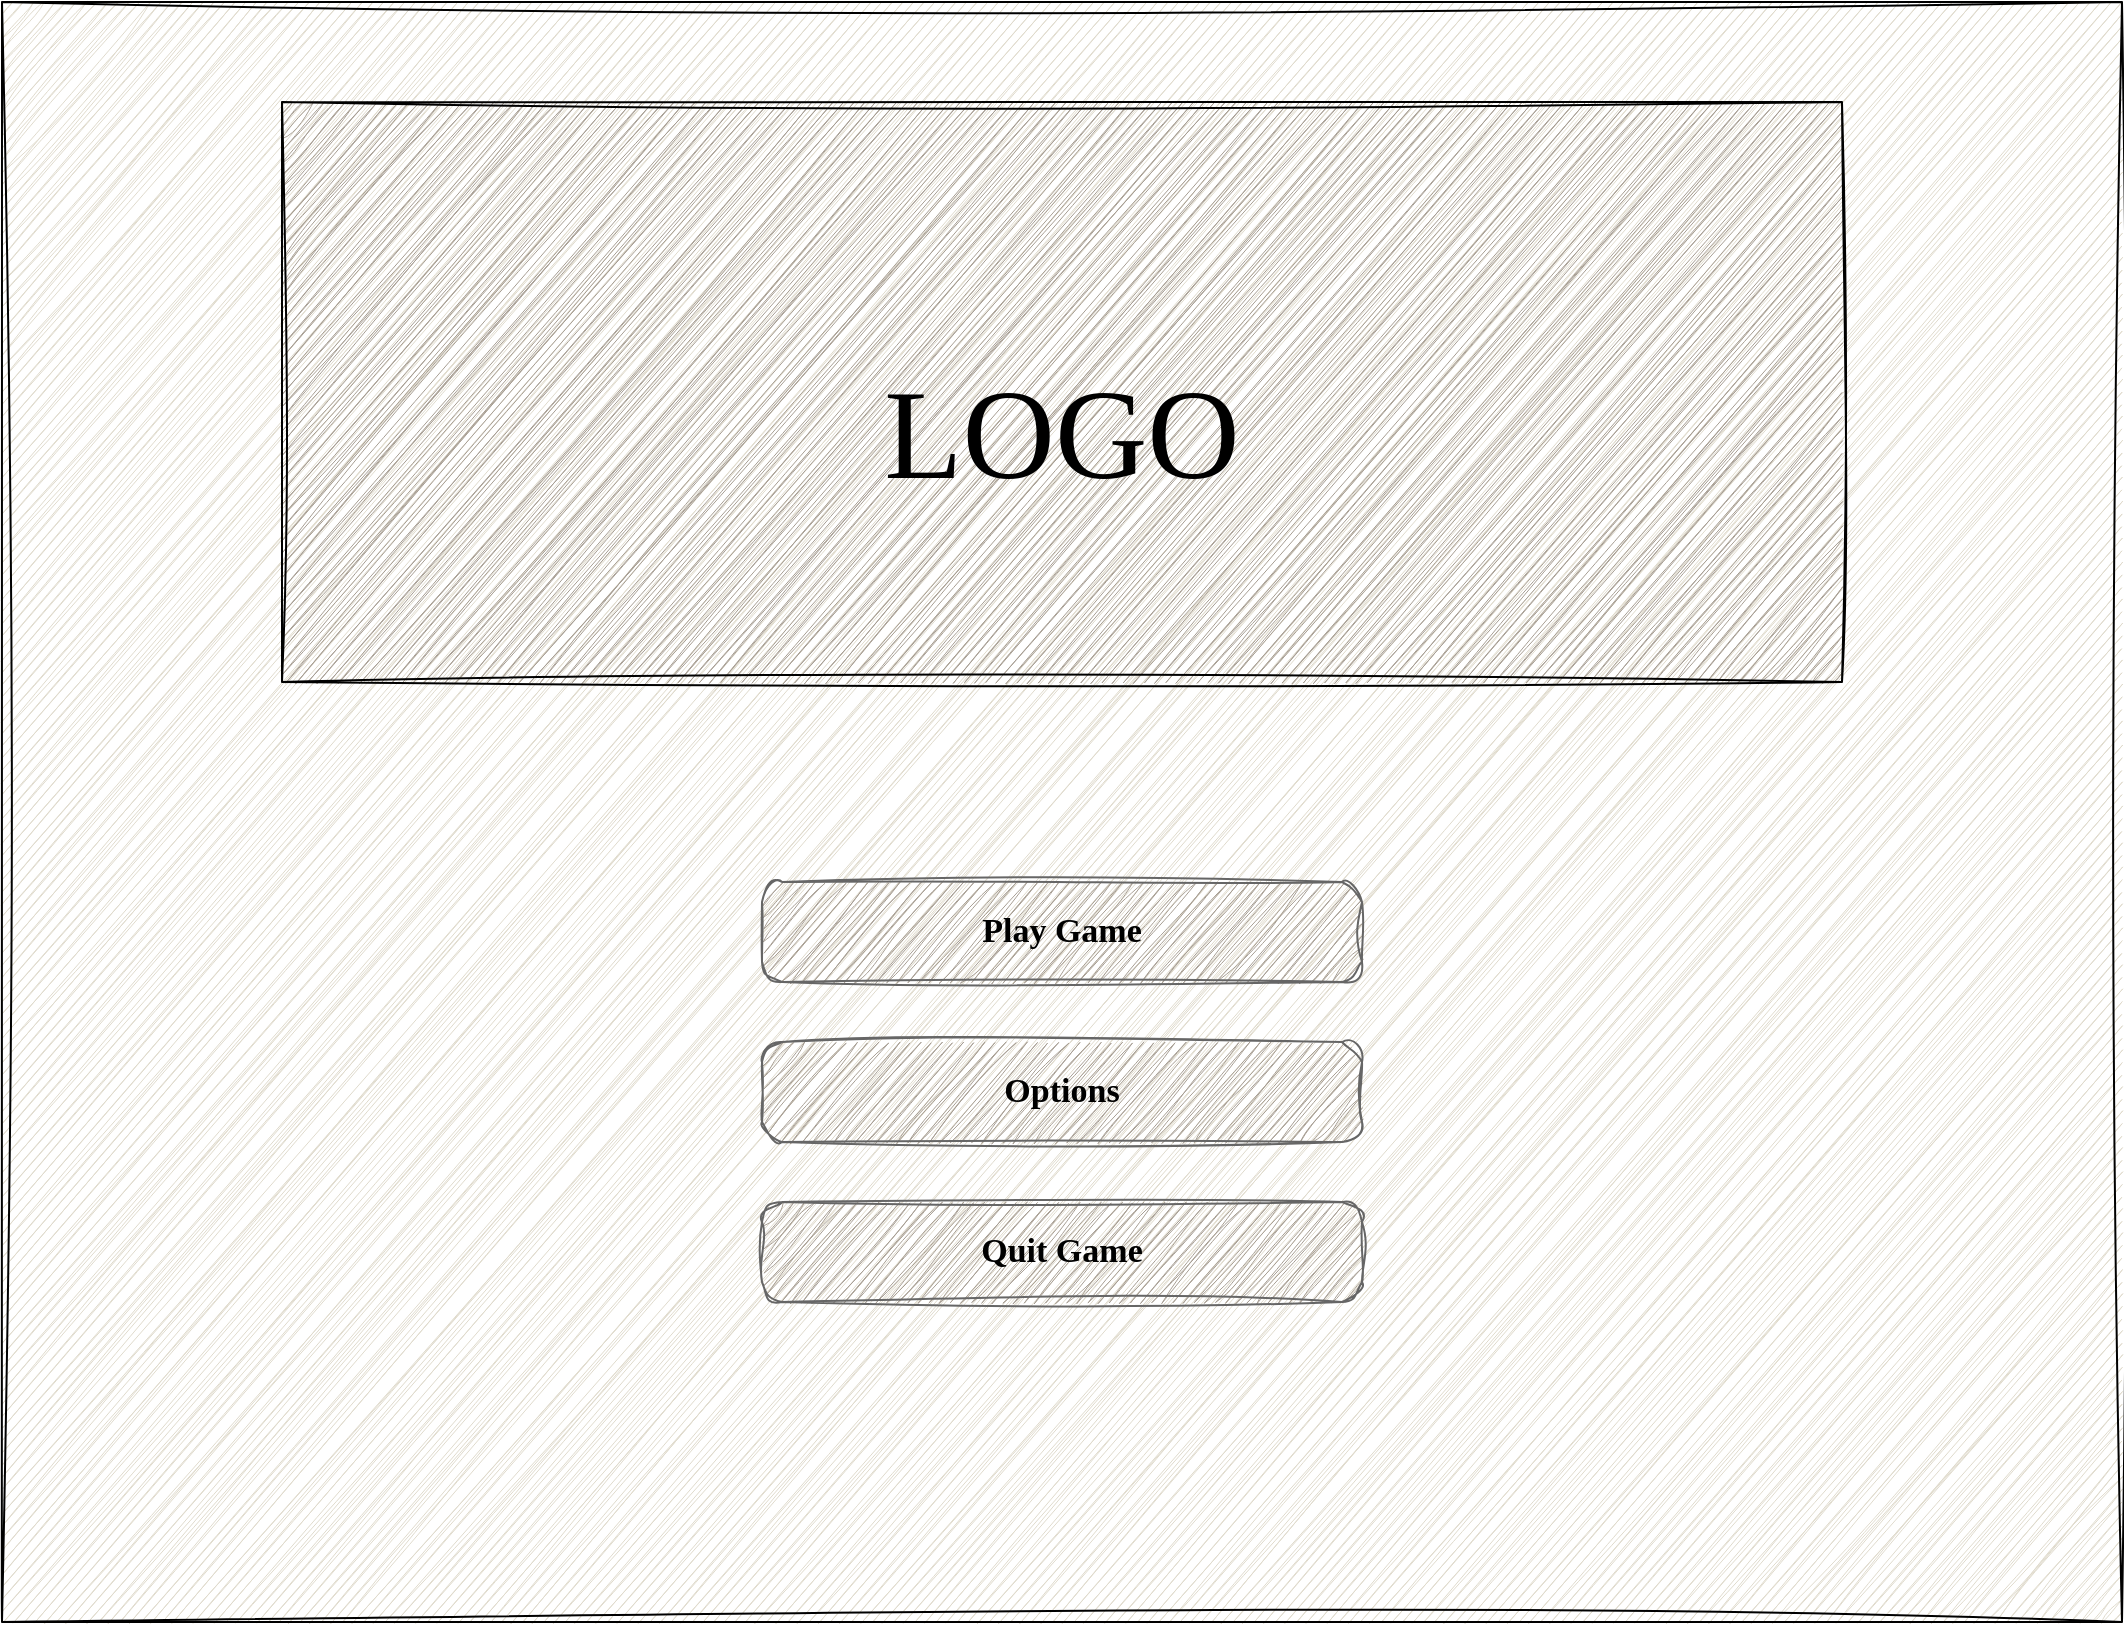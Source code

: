 <mxfile version="24.7.17">
  <diagram name="Page-1" id="03018318-947c-dd8e-b7a3-06fadd420f32">
    <mxGraphModel dx="1434" dy="754" grid="1" gridSize="10" guides="1" tooltips="1" connect="1" arrows="1" fold="1" page="1" pageScale="1" pageWidth="1100" pageHeight="850" background="none" math="0" shadow="0">
      <root>
        <mxCell id="0" />
        <mxCell id="1" parent="0" />
        <mxCell id="677b7b8949515195-1" value="" style="whiteSpace=wrap;html=1;rounded=0;shadow=0;labelBackgroundColor=none;strokeColor=#000000;strokeWidth=1;fillColor=#e0dbcd;fontFamily=Verdana;fontSize=12;fontColor=#000000;align=center;comic=1;glass=0;sketch=1;curveFitting=1;jiggle=2;" parent="1" vertex="1">
          <mxGeometry x="20" y="20" width="1060" height="810" as="geometry" />
        </mxCell>
        <mxCell id="677b7b8949515195-2" value="&lt;font style=&quot;font-size: 64px;&quot;&gt;LOGO&lt;/font&gt;" style="whiteSpace=wrap;html=1;rounded=0;shadow=0;labelBackgroundColor=none;strokeWidth=1;fontFamily=Cabin Sketch;fontSize=128;align=center;comic=1;fillColor=#a89f94;sketch=1;curveFitting=1;jiggle=2;fontSource=https%3A%2F%2Ffonts.googleapis.com%2Fcss%3Ffamily%3DCabin%2BSketch;" parent="1" vertex="1">
          <mxGeometry x="160" y="70" width="780" height="290" as="geometry" />
        </mxCell>
        <mxCell id="zoR_4AAuzc3p54MubUYO-1" value="Play Game" style="strokeWidth=1;shadow=0;dashed=0;align=center;html=1;shape=mxgraph.mockup.buttons.button;strokeColor=#666666;fontColor=#000000;mainText=;buttonStyle=round;fontSize=17;fontStyle=1;fillColor=#a89f94;whiteSpace=wrap;sketch=1;hachureGap=4;jiggle=2;curveFitting=1;fontFamily=Cabin Sketch;fontSource=https%3A%2F%2Ffonts.googleapis.com%2Fcss%3Ffamily%3DCabin%2BSketch;" vertex="1" parent="1">
          <mxGeometry x="400" y="460" width="300" height="50" as="geometry" />
        </mxCell>
        <mxCell id="zoR_4AAuzc3p54MubUYO-2" value="Options" style="strokeWidth=1;shadow=0;dashed=0;align=center;html=1;shape=mxgraph.mockup.buttons.button;strokeColor=#666666;fontColor=#000000;mainText=;buttonStyle=round;fontSize=17;fontStyle=1;fillColor=#a89f94;whiteSpace=wrap;sketch=1;hachureGap=4;jiggle=2;curveFitting=1;fontFamily=Cabin Sketch;fontSource=https%3A%2F%2Ffonts.googleapis.com%2Fcss%3Ffamily%3DCabin%2BSketch;" vertex="1" parent="1">
          <mxGeometry x="400" y="540" width="300" height="50" as="geometry" />
        </mxCell>
        <mxCell id="zoR_4AAuzc3p54MubUYO-3" value="Quit Game" style="strokeWidth=1;shadow=0;dashed=0;align=center;html=1;shape=mxgraph.mockup.buttons.button;strokeColor=#666666;fontColor=#000000;mainText=;buttonStyle=round;fontSize=17;fontStyle=1;fillColor=#a89f94;whiteSpace=wrap;sketch=1;hachureGap=4;jiggle=2;curveFitting=1;fontFamily=Cabin Sketch;fontSource=https%3A%2F%2Ffonts.googleapis.com%2Fcss%3Ffamily%3DCabin%2BSketch;" vertex="1" parent="1">
          <mxGeometry x="400" y="620" width="300" height="50" as="geometry" />
        </mxCell>
      </root>
    </mxGraphModel>
  </diagram>
</mxfile>
